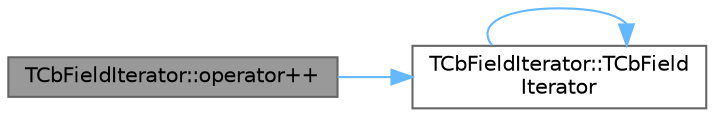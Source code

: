 digraph "TCbFieldIterator::operator++"
{
 // INTERACTIVE_SVG=YES
 // LATEX_PDF_SIZE
  bgcolor="transparent";
  edge [fontname=Helvetica,fontsize=10,labelfontname=Helvetica,labelfontsize=10];
  node [fontname=Helvetica,fontsize=10,shape=box,height=0.2,width=0.4];
  rankdir="LR";
  Node1 [id="Node000001",label="TCbFieldIterator::operator++",height=0.2,width=0.4,color="gray40", fillcolor="grey60", style="filled", fontcolor="black",tooltip=" "];
  Node1 -> Node2 [id="edge1_Node000001_Node000002",color="steelblue1",style="solid",tooltip=" "];
  Node2 [id="Node000002",label="TCbFieldIterator::TCbField\lIterator",height=0.2,width=0.4,color="grey40", fillcolor="white", style="filled",URL="$d5/de3/classTCbFieldIterator.html#adb1d4507afe266d4992528c6dbecef56",tooltip=" "];
  Node2 -> Node2 [id="edge2_Node000002_Node000002",color="steelblue1",style="solid",tooltip=" "];
}
